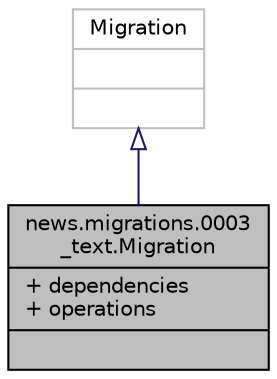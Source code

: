 digraph "news.migrations.0003_text.Migration"
{
  edge [fontname="Helvetica",fontsize="10",labelfontname="Helvetica",labelfontsize="10"];
  node [fontname="Helvetica",fontsize="10",shape=record];
  Node2 [label="{news.migrations.0003\l_text.Migration\n|+ dependencies\l+ operations\l|}",height=0.2,width=0.4,color="black", fillcolor="grey75", style="filled", fontcolor="black"];
  Node3 -> Node2 [dir="back",color="midnightblue",fontsize="10",style="solid",arrowtail="onormal",fontname="Helvetica"];
  Node3 [label="{Migration\n||}",height=0.2,width=0.4,color="grey75", fillcolor="white", style="filled"];
}
